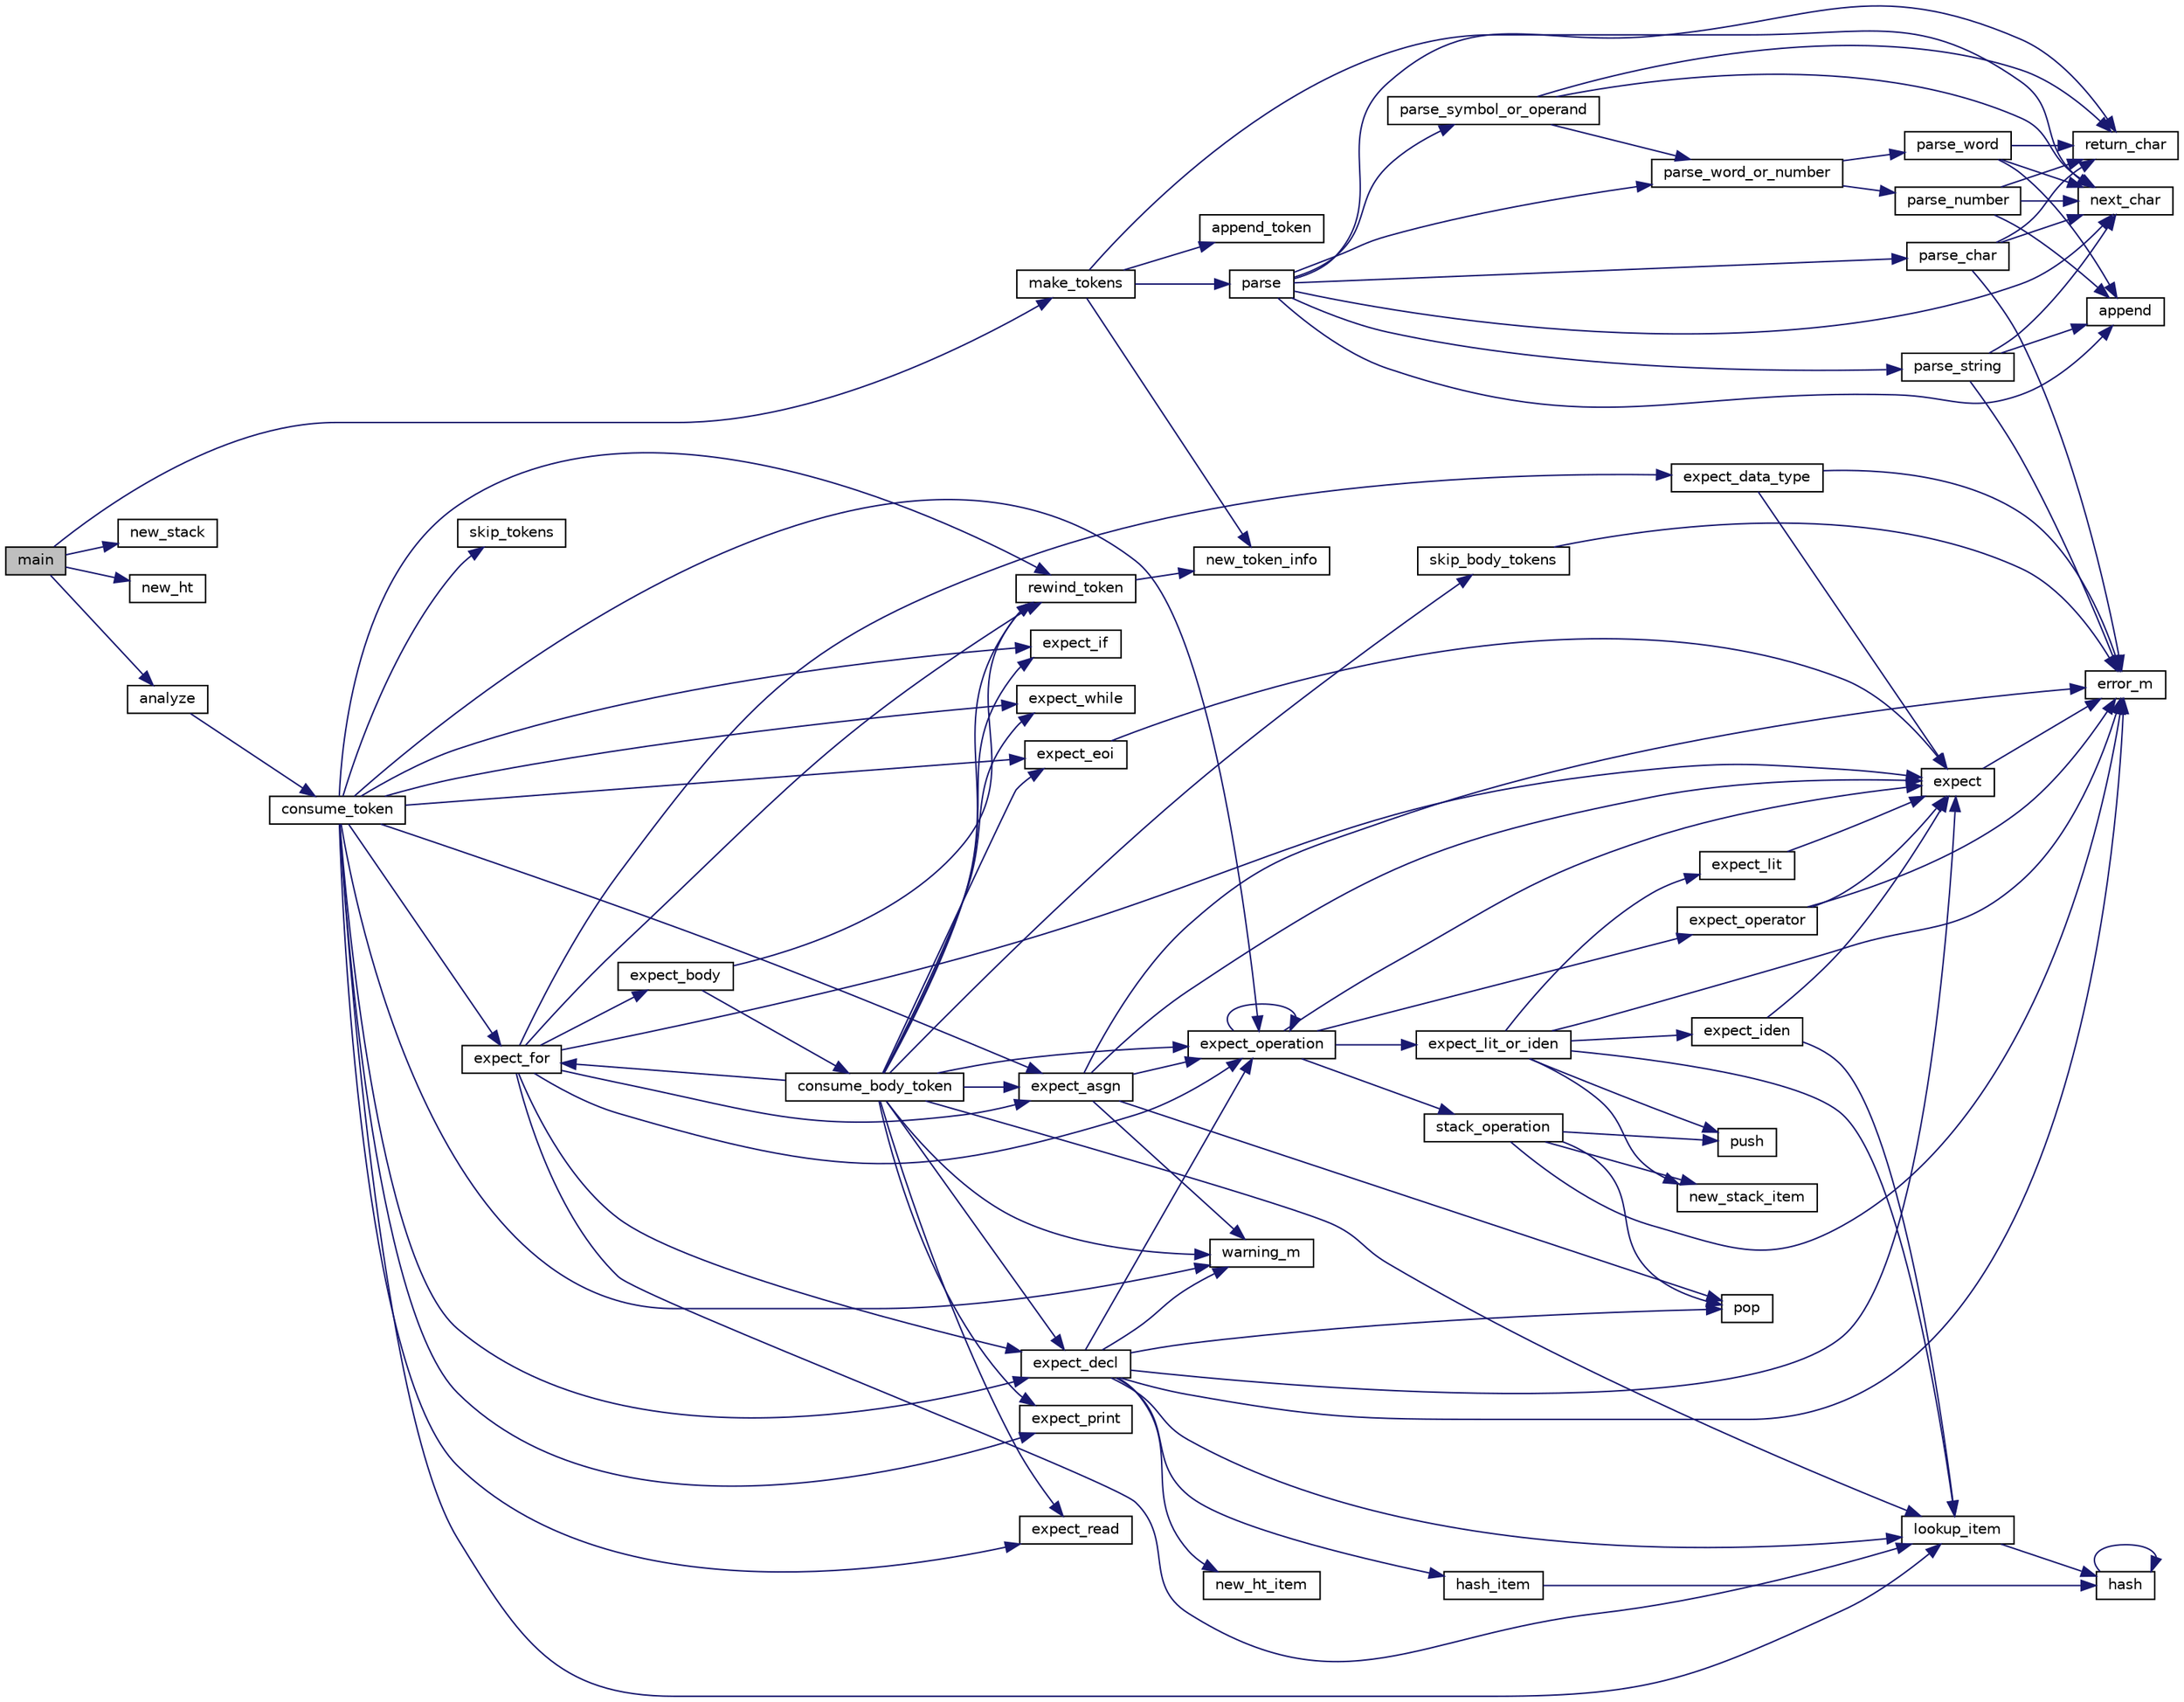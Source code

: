 digraph "main"
{
  edge [fontname="Helvetica",fontsize="10",labelfontname="Helvetica",labelfontsize="10"];
  node [fontname="Helvetica",fontsize="10",shape=record];
  rankdir="LR";
  Node0 [label="main",height=0.2,width=0.4,color="black", fillcolor="grey75", style="filled", fontcolor="black"];
  Node0 -> Node1 [color="midnightblue",fontsize="10",style="solid"];
  Node1 [label="make_tokens",height=0.2,width=0.4,color="black", fillcolor="white", style="filled",URL="$lexer_8c.html#a8db3533be305a7d06f211638b181c759"];
  Node1 -> Node2 [color="midnightblue",fontsize="10",style="solid"];
  Node2 [label="next_char",height=0.2,width=0.4,color="black", fillcolor="white", style="filled",URL="$lexer_8c.html#a1cec8a2aeca74877222503c23559481c"];
  Node1 -> Node3 [color="midnightblue",fontsize="10",style="solid"];
  Node3 [label="parse",height=0.2,width=0.4,color="black", fillcolor="white", style="filled",URL="$lexer_8c.html#a78ebaafb96b3d12dfed4531dd6837376"];
  Node3 -> Node4 [color="midnightblue",fontsize="10",style="solid"];
  Node4 [label="parse_symbol_or_operand",height=0.2,width=0.4,color="black", fillcolor="white", style="filled",URL="$lexer_8c.html#a3bb717287608d3dea3d778274fca12a1"];
  Node4 -> Node2 [color="midnightblue",fontsize="10",style="solid"];
  Node4 -> Node5 [color="midnightblue",fontsize="10",style="solid"];
  Node5 [label="parse_word_or_number",height=0.2,width=0.4,color="black", fillcolor="white", style="filled",URL="$lexer_8c.html#a68aeb6bc21ceefa78f024a869fc9c26f"];
  Node5 -> Node6 [color="midnightblue",fontsize="10",style="solid"];
  Node6 [label="parse_number",height=0.2,width=0.4,color="black", fillcolor="white", style="filled",URL="$lexer_8c.html#a4192d1910a1c02fc04bb68c99c5b8520"];
  Node6 -> Node7 [color="midnightblue",fontsize="10",style="solid"];
  Node7 [label="append",height=0.2,width=0.4,color="black", fillcolor="white", style="filled",URL="$utils_8c.html#a8a50a6786aceb9c1f052769a96583000"];
  Node6 -> Node2 [color="midnightblue",fontsize="10",style="solid"];
  Node6 -> Node8 [color="midnightblue",fontsize="10",style="solid"];
  Node8 [label="return_char",height=0.2,width=0.4,color="black", fillcolor="white", style="filled",URL="$lexer_8c.html#a76f73c7046672a685468fd43f4e39f7a"];
  Node5 -> Node9 [color="midnightblue",fontsize="10",style="solid"];
  Node9 [label="parse_word",height=0.2,width=0.4,color="black", fillcolor="white", style="filled",URL="$lexer_8c.html#abd11c1c48aff5f5a0d05faaa9f63d35e"];
  Node9 -> Node7 [color="midnightblue",fontsize="10",style="solid"];
  Node9 -> Node2 [color="midnightblue",fontsize="10",style="solid"];
  Node9 -> Node8 [color="midnightblue",fontsize="10",style="solid"];
  Node4 -> Node8 [color="midnightblue",fontsize="10",style="solid"];
  Node3 -> Node10 [color="midnightblue",fontsize="10",style="solid"];
  Node10 [label="parse_char",height=0.2,width=0.4,color="black", fillcolor="white", style="filled",URL="$lexer_8c.html#acc216fd4b60e32a23b2e4d9db0b2d0cf"];
  Node10 -> Node2 [color="midnightblue",fontsize="10",style="solid"];
  Node10 -> Node11 [color="midnightblue",fontsize="10",style="solid"];
  Node11 [label="error_m",height=0.2,width=0.4,color="black", fillcolor="white", style="filled",URL="$console_8c.html#a5525b26bfe0ba2f54d8d891fdaea0d7c"];
  Node10 -> Node8 [color="midnightblue",fontsize="10",style="solid"];
  Node3 -> Node12 [color="midnightblue",fontsize="10",style="solid"];
  Node12 [label="parse_string",height=0.2,width=0.4,color="black", fillcolor="white", style="filled",URL="$lexer_8c.html#aeea57bbb18bef3c04e93da5c485b9807"];
  Node12 -> Node2 [color="midnightblue",fontsize="10",style="solid"];
  Node12 -> Node7 [color="midnightblue",fontsize="10",style="solid"];
  Node12 -> Node11 [color="midnightblue",fontsize="10",style="solid"];
  Node3 -> Node5 [color="midnightblue",fontsize="10",style="solid"];
  Node3 -> Node2 [color="midnightblue",fontsize="10",style="solid"];
  Node3 -> Node7 [color="midnightblue",fontsize="10",style="solid"];
  Node3 -> Node8 [color="midnightblue",fontsize="10",style="solid"];
  Node1 -> Node13 [color="midnightblue",fontsize="10",style="solid"];
  Node13 [label="append_token",height=0.2,width=0.4,color="black", fillcolor="white", style="filled",URL="$state_8c.html#a4779d58a44625a2f00fd184270dd0ae6"];
  Node1 -> Node14 [color="midnightblue",fontsize="10",style="solid"];
  Node14 [label="new_token_info",height=0.2,width=0.4,color="black", fillcolor="white", style="filled",URL="$tokens_8c.html#ae310e3b4ac744a14d563e4d5603da479"];
  Node0 -> Node15 [color="midnightblue",fontsize="10",style="solid"];
  Node15 [label="new_stack",height=0.2,width=0.4,color="black", fillcolor="white", style="filled",URL="$stack_8c.html#ac2c870499a4235a44219bc97ab8ce921"];
  Node0 -> Node16 [color="midnightblue",fontsize="10",style="solid"];
  Node16 [label="new_ht",height=0.2,width=0.4,color="black", fillcolor="white", style="filled",URL="$hashtable_8c.html#a888a206866d455e05391ea83c503bad0"];
  Node0 -> Node17 [color="midnightblue",fontsize="10",style="solid"];
  Node17 [label="analyze",height=0.2,width=0.4,color="black", fillcolor="white", style="filled",URL="$parser_8c.html#ab8e262381abb5c1e8f9f60852381b46b"];
  Node17 -> Node18 [color="midnightblue",fontsize="10",style="solid"];
  Node18 [label="consume_token",height=0.2,width=0.4,color="black", fillcolor="white", style="filled",URL="$parser_8c.html#aef9ddda616297a42c549608a2182293a"];
  Node18 -> Node19 [color="midnightblue",fontsize="10",style="solid"];
  Node19 [label="expect_decl",height=0.2,width=0.4,color="black", fillcolor="white", style="filled",URL="$parser_8c.html#a514a249759646ae7388684e263c20637"];
  Node19 -> Node20 [color="midnightblue",fontsize="10",style="solid"];
  Node20 [label="expect",height=0.2,width=0.4,color="black", fillcolor="white", style="filled",URL="$parser_8c.html#af7dc467eed15caf818332c1b225e4d51"];
  Node20 -> Node11 [color="midnightblue",fontsize="10",style="solid"];
  Node19 -> Node21 [color="midnightblue",fontsize="10",style="solid"];
  Node21 [label="lookup_item",height=0.2,width=0.4,color="black", fillcolor="white", style="filled",URL="$hashtable_8c.html#a372b12ef7349306acaa7a4d4ab1bac4d"];
  Node21 -> Node22 [color="midnightblue",fontsize="10",style="solid"];
  Node22 [label="hash",height=0.2,width=0.4,color="black", fillcolor="white", style="filled",URL="$hashtable_8c.html#a2fa53544d2918e028d920409ac006b33"];
  Node22 -> Node22 [color="midnightblue",fontsize="10",style="solid"];
  Node19 -> Node11 [color="midnightblue",fontsize="10",style="solid"];
  Node19 -> Node23 [color="midnightblue",fontsize="10",style="solid"];
  Node23 [label="expect_operation",height=0.2,width=0.4,color="black", fillcolor="white", style="filled",URL="$parser_8c.html#a12397dfec2ce19c111a7ca9e36fb1cab"];
  Node23 -> Node20 [color="midnightblue",fontsize="10",style="solid"];
  Node23 -> Node23 [color="midnightblue",fontsize="10",style="solid"];
  Node23 -> Node24 [color="midnightblue",fontsize="10",style="solid"];
  Node24 [label="expect_lit_or_iden",height=0.2,width=0.4,color="black", fillcolor="white", style="filled",URL="$parser_8c.html#a9f0e4ae8bffd096605ec27a3c90ec51e"];
  Node24 -> Node25 [color="midnightblue",fontsize="10",style="solid"];
  Node25 [label="expect_lit",height=0.2,width=0.4,color="black", fillcolor="white", style="filled",URL="$parser_8c.html#af9a8c2686d508b84e7ecdc0bef925812"];
  Node25 -> Node20 [color="midnightblue",fontsize="10",style="solid"];
  Node24 -> Node26 [color="midnightblue",fontsize="10",style="solid"];
  Node26 [label="new_stack_item",height=0.2,width=0.4,color="black", fillcolor="white", style="filled",URL="$stack_8c.html#a269688cdb9d9d504c2c96e87b88cee87"];
  Node24 -> Node27 [color="midnightblue",fontsize="10",style="solid"];
  Node27 [label="push",height=0.2,width=0.4,color="black", fillcolor="white", style="filled",URL="$stack_8c.html#a9cae98f023eef9eead38a47d0fffb07d"];
  Node24 -> Node28 [color="midnightblue",fontsize="10",style="solid"];
  Node28 [label="expect_iden",height=0.2,width=0.4,color="black", fillcolor="white", style="filled",URL="$parser_8c.html#a2644e22300d855b464dc9b1a74e2ca23"];
  Node28 -> Node20 [color="midnightblue",fontsize="10",style="solid"];
  Node28 -> Node21 [color="midnightblue",fontsize="10",style="solid"];
  Node24 -> Node21 [color="midnightblue",fontsize="10",style="solid"];
  Node24 -> Node11 [color="midnightblue",fontsize="10",style="solid"];
  Node23 -> Node29 [color="midnightblue",fontsize="10",style="solid"];
  Node29 [label="expect_operator",height=0.2,width=0.4,color="black", fillcolor="white", style="filled",URL="$parser_8c.html#ae105b811c4f03fbab3d1901ca031ce6c"];
  Node29 -> Node20 [color="midnightblue",fontsize="10",style="solid"];
  Node29 -> Node11 [color="midnightblue",fontsize="10",style="solid"];
  Node23 -> Node30 [color="midnightblue",fontsize="10",style="solid"];
  Node30 [label="stack_operation",height=0.2,width=0.4,color="black", fillcolor="white", style="filled",URL="$stack_8c.html#ae5a2bc7523f38afa7346d3ab3be59463"];
  Node30 -> Node31 [color="midnightblue",fontsize="10",style="solid"];
  Node31 [label="pop",height=0.2,width=0.4,color="black", fillcolor="white", style="filled",URL="$stack_8c.html#a5a42edbe7096f4ca31143f8ed5f31f66"];
  Node30 -> Node11 [color="midnightblue",fontsize="10",style="solid"];
  Node30 -> Node26 [color="midnightblue",fontsize="10",style="solid"];
  Node30 -> Node27 [color="midnightblue",fontsize="10",style="solid"];
  Node19 -> Node31 [color="midnightblue",fontsize="10",style="solid"];
  Node19 -> Node32 [color="midnightblue",fontsize="10",style="solid"];
  Node32 [label="warning_m",height=0.2,width=0.4,color="black", fillcolor="white", style="filled",URL="$console_8c.html#a69a394e08bdcf1cabcbdc6dbc12c79bc"];
  Node19 -> Node33 [color="midnightblue",fontsize="10",style="solid"];
  Node33 [label="new_ht_item",height=0.2,width=0.4,color="black", fillcolor="white", style="filled",URL="$hashtable_8c.html#af2b158f51de1a8908bbe90092b4dc702"];
  Node19 -> Node34 [color="midnightblue",fontsize="10",style="solid"];
  Node34 [label="hash_item",height=0.2,width=0.4,color="black", fillcolor="white", style="filled",URL="$hashtable_8c.html#a078eb9eca4ab3c8290ed45166062e2a7"];
  Node34 -> Node22 [color="midnightblue",fontsize="10",style="solid"];
  Node18 -> Node35 [color="midnightblue",fontsize="10",style="solid"];
  Node35 [label="expect_asgn",height=0.2,width=0.4,color="black", fillcolor="white", style="filled",URL="$parser_8c.html#a877c74213c9cea303f42ec5528bb724e"];
  Node35 -> Node11 [color="midnightblue",fontsize="10",style="solid"];
  Node35 -> Node20 [color="midnightblue",fontsize="10",style="solid"];
  Node35 -> Node23 [color="midnightblue",fontsize="10",style="solid"];
  Node35 -> Node31 [color="midnightblue",fontsize="10",style="solid"];
  Node35 -> Node32 [color="midnightblue",fontsize="10",style="solid"];
  Node18 -> Node21 [color="midnightblue",fontsize="10",style="solid"];
  Node18 -> Node36 [color="midnightblue",fontsize="10",style="solid"];
  Node36 [label="rewind_token",height=0.2,width=0.4,color="black", fillcolor="white", style="filled",URL="$parser_8c.html#af0e71bcb4174649d6bbeacd85f541a0c"];
  Node36 -> Node14 [color="midnightblue",fontsize="10",style="solid"];
  Node18 -> Node23 [color="midnightblue",fontsize="10",style="solid"];
  Node18 -> Node37 [color="midnightblue",fontsize="10",style="solid"];
  Node37 [label="expect_if",height=0.2,width=0.4,color="black", fillcolor="white", style="filled",URL="$parser_8c.html#a438c3122a0aa7ad131ea324fb8885353"];
  Node18 -> Node38 [color="midnightblue",fontsize="10",style="solid"];
  Node38 [label="expect_while",height=0.2,width=0.4,color="black", fillcolor="white", style="filled",URL="$parser_8c.html#a2b97e8afaa932d729afc14557408d4c6"];
  Node18 -> Node39 [color="midnightblue",fontsize="10",style="solid"];
  Node39 [label="expect_for",height=0.2,width=0.4,color="black", fillcolor="white", style="filled",URL="$parser_8c.html#a6c4dec3baf883dba3df49cfdc685039d"];
  Node39 -> Node20 [color="midnightblue",fontsize="10",style="solid"];
  Node39 -> Node40 [color="midnightblue",fontsize="10",style="solid"];
  Node40 [label="expect_data_type",height=0.2,width=0.4,color="black", fillcolor="white", style="filled",URL="$parser_8c.html#a9ff93d577df1415857dfba2c3959da84"];
  Node40 -> Node20 [color="midnightblue",fontsize="10",style="solid"];
  Node40 -> Node11 [color="midnightblue",fontsize="10",style="solid"];
  Node39 -> Node19 [color="midnightblue",fontsize="10",style="solid"];
  Node39 -> Node35 [color="midnightblue",fontsize="10",style="solid"];
  Node39 -> Node21 [color="midnightblue",fontsize="10",style="solid"];
  Node39 -> Node23 [color="midnightblue",fontsize="10",style="solid"];
  Node39 -> Node36 [color="midnightblue",fontsize="10",style="solid"];
  Node39 -> Node41 [color="midnightblue",fontsize="10",style="solid"];
  Node41 [label="expect_body",height=0.2,width=0.4,color="black", fillcolor="white", style="filled",URL="$parser_8c.html#a20449c77ec9d4c4255017273d52c688b"];
  Node41 -> Node42 [color="midnightblue",fontsize="10",style="solid"];
  Node42 [label="consume_body_token",height=0.2,width=0.4,color="black", fillcolor="white", style="filled",URL="$parser_8c.html#ada95a16260d002cabfceed8c7956f3ff"];
  Node42 -> Node19 [color="midnightblue",fontsize="10",style="solid"];
  Node42 -> Node35 [color="midnightblue",fontsize="10",style="solid"];
  Node42 -> Node21 [color="midnightblue",fontsize="10",style="solid"];
  Node42 -> Node36 [color="midnightblue",fontsize="10",style="solid"];
  Node42 -> Node23 [color="midnightblue",fontsize="10",style="solid"];
  Node42 -> Node37 [color="midnightblue",fontsize="10",style="solid"];
  Node42 -> Node38 [color="midnightblue",fontsize="10",style="solid"];
  Node42 -> Node39 [color="midnightblue",fontsize="10",style="solid"];
  Node42 -> Node43 [color="midnightblue",fontsize="10",style="solid"];
  Node43 [label="expect_print",height=0.2,width=0.4,color="black", fillcolor="white", style="filled",URL="$parser_8c.html#afe0a4712a1e02152fbc908b8e8dba58f"];
  Node42 -> Node44 [color="midnightblue",fontsize="10",style="solid"];
  Node44 [label="expect_read",height=0.2,width=0.4,color="black", fillcolor="white", style="filled",URL="$parser_8c.html#af30692002fab58b336e58921fcb7c24b"];
  Node42 -> Node32 [color="midnightblue",fontsize="10",style="solid"];
  Node42 -> Node45 [color="midnightblue",fontsize="10",style="solid"];
  Node45 [label="skip_body_tokens",height=0.2,width=0.4,color="black", fillcolor="white", style="filled",URL="$parser_8c.html#ab47f8499216a9b7533086809fc853e6b"];
  Node45 -> Node11 [color="midnightblue",fontsize="10",style="solid"];
  Node42 -> Node46 [color="midnightblue",fontsize="10",style="solid"];
  Node46 [label="expect_eoi",height=0.2,width=0.4,color="black", fillcolor="white", style="filled",URL="$parser_8c.html#a6e6ec6e934fb988d91d0d56283379ebb"];
  Node46 -> Node20 [color="midnightblue",fontsize="10",style="solid"];
  Node41 -> Node36 [color="midnightblue",fontsize="10",style="solid"];
  Node18 -> Node43 [color="midnightblue",fontsize="10",style="solid"];
  Node18 -> Node44 [color="midnightblue",fontsize="10",style="solid"];
  Node18 -> Node32 [color="midnightblue",fontsize="10",style="solid"];
  Node18 -> Node47 [color="midnightblue",fontsize="10",style="solid"];
  Node47 [label="skip_tokens",height=0.2,width=0.4,color="black", fillcolor="white", style="filled",URL="$parser_8c.html#af28390e9a9a85304112b885d17309ccd"];
  Node18 -> Node46 [color="midnightblue",fontsize="10",style="solid"];
}
